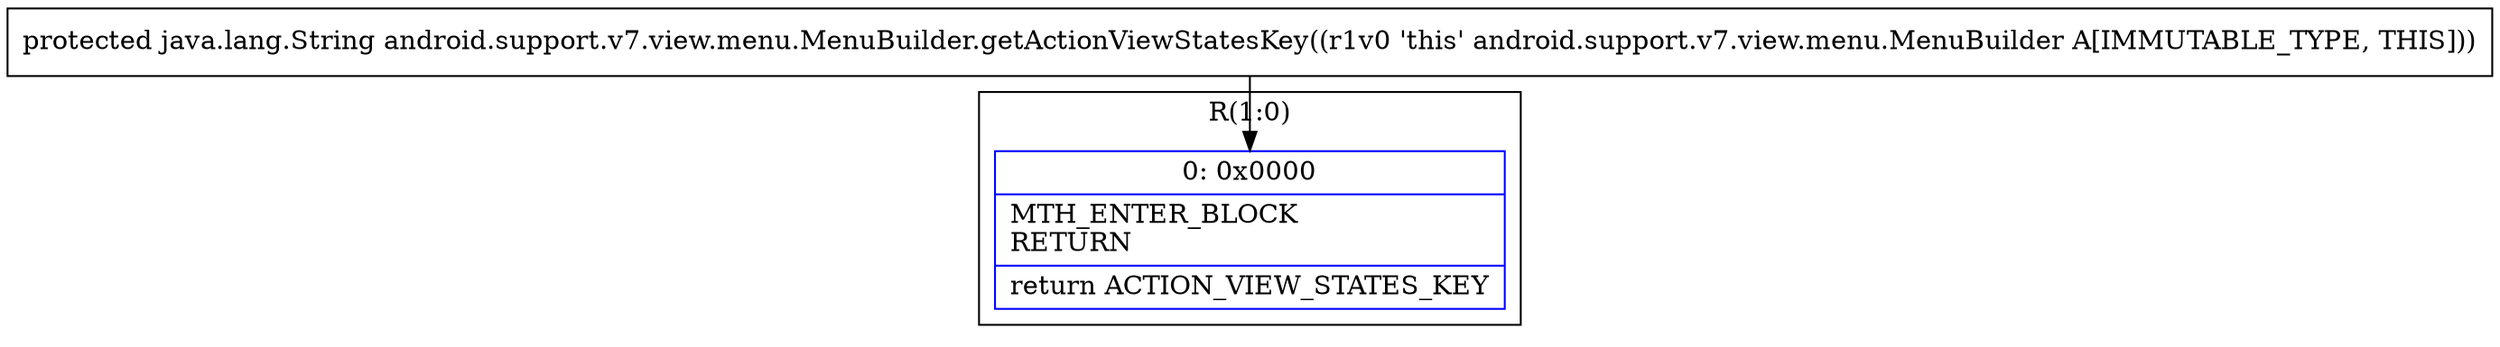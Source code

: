 digraph "CFG forandroid.support.v7.view.menu.MenuBuilder.getActionViewStatesKey()Ljava\/lang\/String;" {
subgraph cluster_Region_2031401841 {
label = "R(1:0)";
node [shape=record,color=blue];
Node_0 [shape=record,label="{0\:\ 0x0000|MTH_ENTER_BLOCK\lRETURN\l|return ACTION_VIEW_STATES_KEY\l}"];
}
MethodNode[shape=record,label="{protected java.lang.String android.support.v7.view.menu.MenuBuilder.getActionViewStatesKey((r1v0 'this' android.support.v7.view.menu.MenuBuilder A[IMMUTABLE_TYPE, THIS])) }"];
MethodNode -> Node_0;
}

